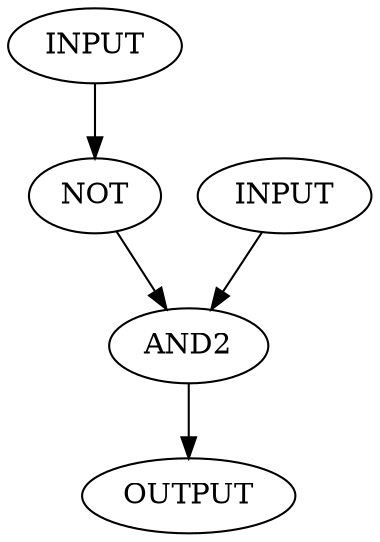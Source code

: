 
digraph test {

I1 [label = "INPUT"];
I2 [label = "INPUT"];

MY_AND [label = "AND2" ];
MY_NOT [label = "NOT" ];

O [label = "OUTPUT"];

I1 -> MY_NOT -> MY_AND;
I2 -> MY_AND;

MY_AND -> O;

}
